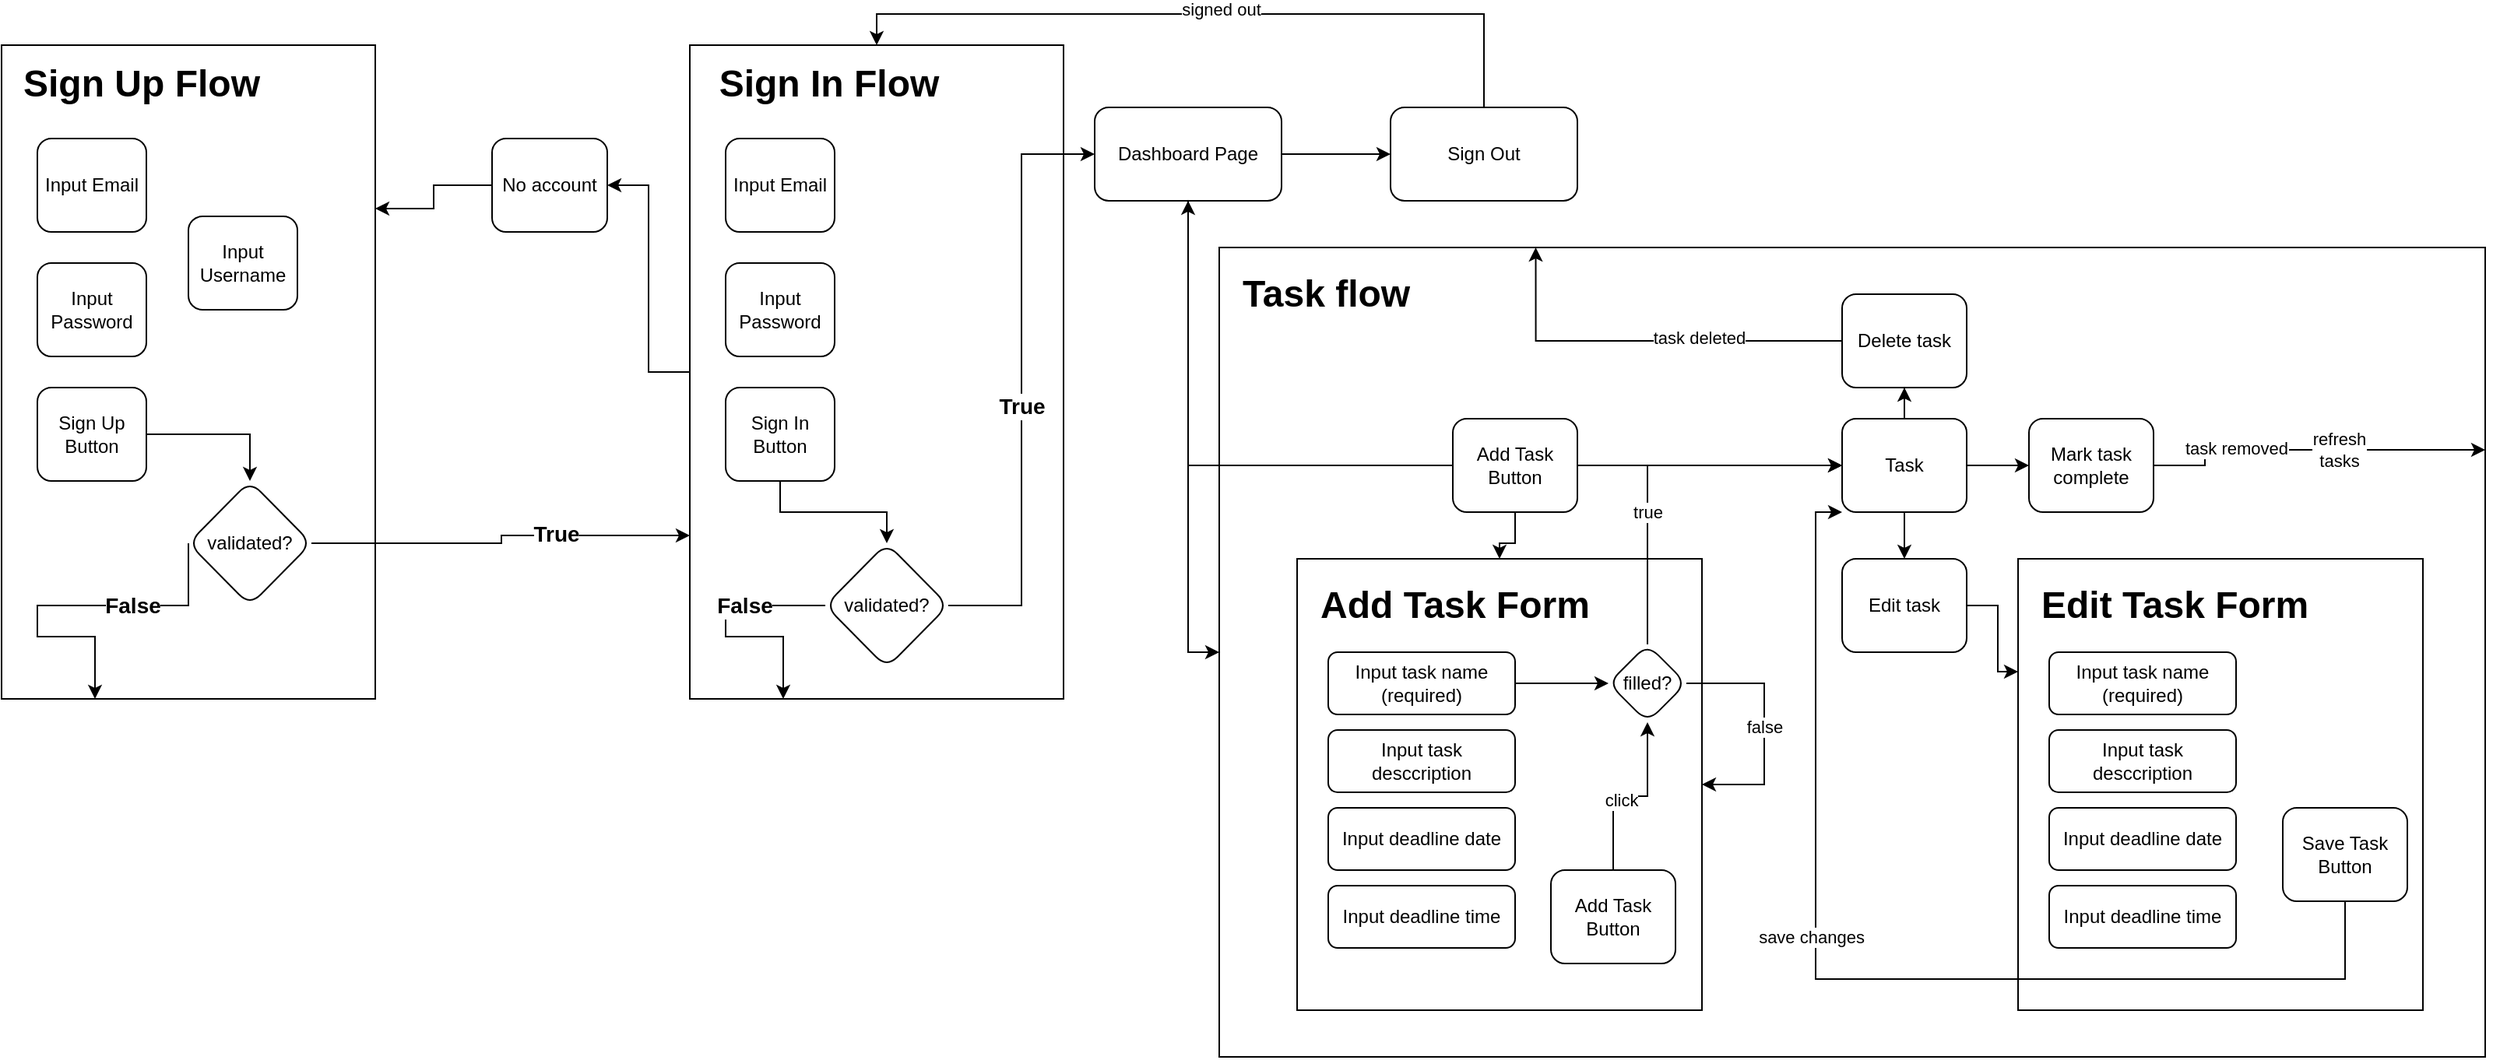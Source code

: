 <mxfile version="22.1.16" type="github">
  <diagram name="Page-1" id="e7e014a7-5840-1c2e-5031-d8a46d1fe8dd">
    <mxGraphModel dx="1050" dy="522" grid="1" gridSize="10" guides="1" tooltips="1" connect="1" arrows="1" fold="1" page="1" pageScale="1" pageWidth="1169" pageHeight="826" background="none" math="0" shadow="0">
      <root>
        <mxCell id="0" />
        <mxCell id="1" parent="0" />
        <mxCell id="DDBRn-jITelrEfrWwjiB-94" style="edgeStyle=orthogonalEdgeStyle;rounded=0;orthogonalLoop=1;jettySize=auto;html=1;entryX=1;entryY=0.5;entryDx=0;entryDy=0;" edge="1" parent="1" source="DDBRn-jITelrEfrWwjiB-89" target="DDBRn-jITelrEfrWwjiB-30">
          <mxGeometry relative="1" as="geometry" />
        </mxCell>
        <mxCell id="DDBRn-jITelrEfrWwjiB-89" value="" style="rounded=0;whiteSpace=wrap;html=1;" vertex="1" parent="1">
          <mxGeometry x="597" y="110" width="240" height="420" as="geometry" />
        </mxCell>
        <mxCell id="DDBRn-jITelrEfrWwjiB-53" value="" style="rounded=0;whiteSpace=wrap;html=1;" vertex="1" parent="1">
          <mxGeometry x="937" y="240" width="813" height="520" as="geometry" />
        </mxCell>
        <mxCell id="DDBRn-jITelrEfrWwjiB-2" value="Sign Up Page" style="rounded=1;whiteSpace=wrap;html=1;" vertex="1" parent="1">
          <mxGeometry x="235" y="150" width="120" height="60" as="geometry" />
        </mxCell>
        <mxCell id="DDBRn-jITelrEfrWwjiB-41" style="edgeStyle=orthogonalEdgeStyle;rounded=0;orthogonalLoop=1;jettySize=auto;html=1;" edge="1" parent="1" source="DDBRn-jITelrEfrWwjiB-3" target="DDBRn-jITelrEfrWwjiB-12">
          <mxGeometry relative="1" as="geometry" />
        </mxCell>
        <mxCell id="DDBRn-jITelrEfrWwjiB-56" style="edgeStyle=orthogonalEdgeStyle;rounded=0;orthogonalLoop=1;jettySize=auto;html=1;" edge="1" parent="1" source="DDBRn-jITelrEfrWwjiB-3" target="DDBRn-jITelrEfrWwjiB-6">
          <mxGeometry relative="1" as="geometry">
            <Array as="points">
              <mxPoint x="917" y="380" />
            </Array>
          </mxGeometry>
        </mxCell>
        <mxCell id="DDBRn-jITelrEfrWwjiB-59" style="edgeStyle=orthogonalEdgeStyle;rounded=0;orthogonalLoop=1;jettySize=auto;html=1;" edge="1" parent="1" source="DDBRn-jITelrEfrWwjiB-3" target="DDBRn-jITelrEfrWwjiB-58">
          <mxGeometry relative="1" as="geometry" />
        </mxCell>
        <mxCell id="DDBRn-jITelrEfrWwjiB-3" value="Add Task Button" style="rounded=1;whiteSpace=wrap;html=1;" vertex="1" parent="1">
          <mxGeometry x="1087" y="350" width="80" height="60" as="geometry" />
        </mxCell>
        <mxCell id="DDBRn-jITelrEfrWwjiB-9" style="edgeStyle=orthogonalEdgeStyle;rounded=0;orthogonalLoop=1;jettySize=auto;html=1;entryX=0;entryY=0.5;entryDx=0;entryDy=0;" edge="1" parent="1" source="DDBRn-jITelrEfrWwjiB-6" target="DDBRn-jITelrEfrWwjiB-8">
          <mxGeometry relative="1" as="geometry" />
        </mxCell>
        <mxCell id="DDBRn-jITelrEfrWwjiB-55" style="edgeStyle=orthogonalEdgeStyle;rounded=0;orthogonalLoop=1;jettySize=auto;html=1;entryX=0;entryY=0.5;entryDx=0;entryDy=0;" edge="1" parent="1" source="DDBRn-jITelrEfrWwjiB-6" target="DDBRn-jITelrEfrWwjiB-53">
          <mxGeometry relative="1" as="geometry" />
        </mxCell>
        <mxCell id="DDBRn-jITelrEfrWwjiB-6" value="Dashboard Page" style="rounded=1;whiteSpace=wrap;html=1;" vertex="1" parent="1">
          <mxGeometry x="857" y="150" width="120" height="60" as="geometry" />
        </mxCell>
        <mxCell id="DDBRn-jITelrEfrWwjiB-91" style="edgeStyle=orthogonalEdgeStyle;rounded=0;orthogonalLoop=1;jettySize=auto;html=1;entryX=0.5;entryY=0;entryDx=0;entryDy=0;" edge="1" parent="1" source="DDBRn-jITelrEfrWwjiB-8" target="DDBRn-jITelrEfrWwjiB-89">
          <mxGeometry relative="1" as="geometry">
            <Array as="points">
              <mxPoint x="1107" y="90" />
              <mxPoint x="717" y="90" />
            </Array>
          </mxGeometry>
        </mxCell>
        <mxCell id="DDBRn-jITelrEfrWwjiB-143" value="signed out" style="edgeLabel;html=1;align=center;verticalAlign=middle;resizable=0;points=[];" vertex="1" connectable="0" parent="DDBRn-jITelrEfrWwjiB-91">
          <mxGeometry x="-0.024" y="-3" relative="1" as="geometry">
            <mxPoint as="offset" />
          </mxGeometry>
        </mxCell>
        <mxCell id="DDBRn-jITelrEfrWwjiB-8" value="Sign Out" style="rounded=1;whiteSpace=wrap;html=1;" vertex="1" parent="1">
          <mxGeometry x="1047" y="150" width="120" height="60" as="geometry" />
        </mxCell>
        <mxCell id="DDBRn-jITelrEfrWwjiB-118" style="edgeStyle=orthogonalEdgeStyle;rounded=0;orthogonalLoop=1;jettySize=auto;html=1;entryX=0;entryY=0.25;entryDx=0;entryDy=0;" edge="1" parent="1" source="DDBRn-jITelrEfrWwjiB-11" target="DDBRn-jITelrEfrWwjiB-111">
          <mxGeometry relative="1" as="geometry" />
        </mxCell>
        <mxCell id="DDBRn-jITelrEfrWwjiB-11" value="Edit task" style="rounded=1;whiteSpace=wrap;html=1;" vertex="1" parent="1">
          <mxGeometry x="1337" y="440" width="80" height="60" as="geometry" />
        </mxCell>
        <mxCell id="DDBRn-jITelrEfrWwjiB-45" style="edgeStyle=orthogonalEdgeStyle;rounded=0;orthogonalLoop=1;jettySize=auto;html=1;" edge="1" parent="1" source="DDBRn-jITelrEfrWwjiB-12" target="DDBRn-jITelrEfrWwjiB-11">
          <mxGeometry relative="1" as="geometry" />
        </mxCell>
        <mxCell id="DDBRn-jITelrEfrWwjiB-48" style="edgeStyle=orthogonalEdgeStyle;rounded=0;orthogonalLoop=1;jettySize=auto;html=1;" edge="1" parent="1" source="DDBRn-jITelrEfrWwjiB-12" target="DDBRn-jITelrEfrWwjiB-46">
          <mxGeometry relative="1" as="geometry" />
        </mxCell>
        <mxCell id="DDBRn-jITelrEfrWwjiB-50" style="edgeStyle=orthogonalEdgeStyle;rounded=0;orthogonalLoop=1;jettySize=auto;html=1;" edge="1" parent="1" source="DDBRn-jITelrEfrWwjiB-12" target="DDBRn-jITelrEfrWwjiB-49">
          <mxGeometry relative="1" as="geometry" />
        </mxCell>
        <mxCell id="DDBRn-jITelrEfrWwjiB-12" value="Task" style="rounded=1;whiteSpace=wrap;html=1;" vertex="1" parent="1">
          <mxGeometry x="1337" y="350" width="80" height="60" as="geometry" />
        </mxCell>
        <mxCell id="DDBRn-jITelrEfrWwjiB-21" value="Input Email" style="rounded=1;whiteSpace=wrap;html=1;" vertex="1" parent="1">
          <mxGeometry x="620" y="170" width="70" height="60" as="geometry" />
        </mxCell>
        <mxCell id="DDBRn-jITelrEfrWwjiB-24" value="Input Password" style="rounded=1;whiteSpace=wrap;html=1;" vertex="1" parent="1">
          <mxGeometry x="620" y="250" width="70" height="60" as="geometry" />
        </mxCell>
        <mxCell id="DDBRn-jITelrEfrWwjiB-79" value="" style="edgeStyle=orthogonalEdgeStyle;rounded=0;orthogonalLoop=1;jettySize=auto;html=1;" edge="1" parent="1" source="DDBRn-jITelrEfrWwjiB-26" target="DDBRn-jITelrEfrWwjiB-78">
          <mxGeometry relative="1" as="geometry" />
        </mxCell>
        <mxCell id="DDBRn-jITelrEfrWwjiB-26" value="Sign In Button" style="rounded=1;whiteSpace=wrap;html=1;" vertex="1" parent="1">
          <mxGeometry x="620" y="330" width="70" height="60" as="geometry" />
        </mxCell>
        <mxCell id="DDBRn-jITelrEfrWwjiB-110" style="edgeStyle=orthogonalEdgeStyle;rounded=0;orthogonalLoop=1;jettySize=auto;html=1;entryX=1;entryY=0.25;entryDx=0;entryDy=0;" edge="1" parent="1" source="DDBRn-jITelrEfrWwjiB-30" target="DDBRn-jITelrEfrWwjiB-97">
          <mxGeometry relative="1" as="geometry" />
        </mxCell>
        <mxCell id="DDBRn-jITelrEfrWwjiB-30" value="No account" style="rounded=1;whiteSpace=wrap;html=1;" vertex="1" parent="1">
          <mxGeometry x="470" y="170" width="74" height="60" as="geometry" />
        </mxCell>
        <mxCell id="DDBRn-jITelrEfrWwjiB-139" style="edgeStyle=orthogonalEdgeStyle;rounded=0;orthogonalLoop=1;jettySize=auto;html=1;entryX=0.25;entryY=0;entryDx=0;entryDy=0;exitX=0;exitY=0.5;exitDx=0;exitDy=0;" edge="1" parent="1" source="DDBRn-jITelrEfrWwjiB-46" target="DDBRn-jITelrEfrWwjiB-53">
          <mxGeometry relative="1" as="geometry">
            <Array as="points">
              <mxPoint x="1140" y="300" />
            </Array>
          </mxGeometry>
        </mxCell>
        <mxCell id="DDBRn-jITelrEfrWwjiB-141" value="task deleted" style="edgeLabel;html=1;align=center;verticalAlign=middle;resizable=0;points=[];" vertex="1" connectable="0" parent="DDBRn-jITelrEfrWwjiB-139">
          <mxGeometry x="-0.283" y="-2" relative="1" as="geometry">
            <mxPoint as="offset" />
          </mxGeometry>
        </mxCell>
        <mxCell id="DDBRn-jITelrEfrWwjiB-46" value="Delete task" style="rounded=1;whiteSpace=wrap;html=1;" vertex="1" parent="1">
          <mxGeometry x="1337" y="270" width="80" height="60" as="geometry" />
        </mxCell>
        <mxCell id="DDBRn-jITelrEfrWwjiB-135" style="edgeStyle=orthogonalEdgeStyle;rounded=0;orthogonalLoop=1;jettySize=auto;html=1;entryX=1;entryY=0.25;entryDx=0;entryDy=0;exitX=1;exitY=0.5;exitDx=0;exitDy=0;" edge="1" parent="1" source="DDBRn-jITelrEfrWwjiB-49" target="DDBRn-jITelrEfrWwjiB-53">
          <mxGeometry relative="1" as="geometry">
            <Array as="points">
              <mxPoint x="1570" y="380" />
              <mxPoint x="1570" y="370" />
            </Array>
          </mxGeometry>
        </mxCell>
        <mxCell id="DDBRn-jITelrEfrWwjiB-136" value="refresh &lt;br&gt;tasks" style="edgeLabel;html=1;align=center;verticalAlign=middle;resizable=0;points=[];" vertex="1" connectable="0" parent="DDBRn-jITelrEfrWwjiB-135">
          <mxGeometry x="0.156" y="1" relative="1" as="geometry">
            <mxPoint y="1" as="offset" />
          </mxGeometry>
        </mxCell>
        <mxCell id="DDBRn-jITelrEfrWwjiB-142" value="task removed" style="edgeLabel;html=1;align=center;verticalAlign=middle;resizable=0;points=[];" vertex="1" connectable="0" parent="DDBRn-jITelrEfrWwjiB-135">
          <mxGeometry x="-0.435" y="1" relative="1" as="geometry">
            <mxPoint as="offset" />
          </mxGeometry>
        </mxCell>
        <mxCell id="DDBRn-jITelrEfrWwjiB-49" value="Mark task complete" style="rounded=1;whiteSpace=wrap;html=1;" vertex="1" parent="1">
          <mxGeometry x="1457" y="350" width="80" height="60" as="geometry" />
        </mxCell>
        <mxCell id="DDBRn-jITelrEfrWwjiB-54" value="&lt;h1&gt;Task flow&lt;/h1&gt;" style="text;html=1;strokeColor=none;fillColor=none;spacing=5;spacingTop=-20;whiteSpace=wrap;overflow=hidden;rounded=0;" vertex="1" parent="1">
          <mxGeometry x="947" y="250" width="120" height="40" as="geometry" />
        </mxCell>
        <mxCell id="DDBRn-jITelrEfrWwjiB-58" value="" style="rounded=0;whiteSpace=wrap;html=1;" vertex="1" parent="1">
          <mxGeometry x="987" y="440" width="260" height="290" as="geometry" />
        </mxCell>
        <mxCell id="DDBRn-jITelrEfrWwjiB-60" value="&lt;h1&gt;Add Task Form&lt;/h1&gt;" style="text;html=1;strokeColor=none;fillColor=none;spacing=5;spacingTop=-20;whiteSpace=wrap;overflow=hidden;rounded=0;" vertex="1" parent="1">
          <mxGeometry x="997" y="450" width="190" height="40" as="geometry" />
        </mxCell>
        <mxCell id="DDBRn-jITelrEfrWwjiB-70" value="" style="edgeStyle=orthogonalEdgeStyle;rounded=0;orthogonalLoop=1;jettySize=auto;html=1;" edge="1" parent="1" source="DDBRn-jITelrEfrWwjiB-61" target="DDBRn-jITelrEfrWwjiB-69">
          <mxGeometry relative="1" as="geometry" />
        </mxCell>
        <mxCell id="DDBRn-jITelrEfrWwjiB-61" value="Input task name (required)" style="rounded=1;whiteSpace=wrap;html=1;" vertex="1" parent="1">
          <mxGeometry x="1007" y="500" width="120" height="40" as="geometry" />
        </mxCell>
        <mxCell id="DDBRn-jITelrEfrWwjiB-62" value="Input task desccription" style="rounded=1;whiteSpace=wrap;html=1;" vertex="1" parent="1">
          <mxGeometry x="1007" y="550" width="120" height="40" as="geometry" />
        </mxCell>
        <mxCell id="DDBRn-jITelrEfrWwjiB-63" value="Input deadline date" style="rounded=1;whiteSpace=wrap;html=1;" vertex="1" parent="1">
          <mxGeometry x="1007" y="600" width="120" height="40" as="geometry" />
        </mxCell>
        <mxCell id="DDBRn-jITelrEfrWwjiB-64" value="Input deadline time" style="rounded=1;whiteSpace=wrap;html=1;" vertex="1" parent="1">
          <mxGeometry x="1007" y="650" width="120" height="40" as="geometry" />
        </mxCell>
        <mxCell id="DDBRn-jITelrEfrWwjiB-72" value="false" style="edgeStyle=orthogonalEdgeStyle;rounded=0;orthogonalLoop=1;jettySize=auto;html=1;entryX=1;entryY=0.5;entryDx=0;entryDy=0;" edge="1" parent="1" source="DDBRn-jITelrEfrWwjiB-69" target="DDBRn-jITelrEfrWwjiB-58">
          <mxGeometry relative="1" as="geometry">
            <Array as="points">
              <mxPoint x="1287" y="520" />
              <mxPoint x="1287" y="585" />
            </Array>
          </mxGeometry>
        </mxCell>
        <mxCell id="DDBRn-jITelrEfrWwjiB-73" value="" style="edgeStyle=orthogonalEdgeStyle;rounded=0;orthogonalLoop=1;jettySize=auto;html=1;" edge="1" parent="1" source="DDBRn-jITelrEfrWwjiB-69" target="DDBRn-jITelrEfrWwjiB-12">
          <mxGeometry relative="1" as="geometry">
            <Array as="points">
              <mxPoint x="1212" y="380" />
            </Array>
          </mxGeometry>
        </mxCell>
        <mxCell id="DDBRn-jITelrEfrWwjiB-74" value="true" style="edgeLabel;html=1;align=center;verticalAlign=middle;resizable=0;points=[];" vertex="1" connectable="0" parent="DDBRn-jITelrEfrWwjiB-73">
          <mxGeometry x="-0.408" relative="1" as="geometry">
            <mxPoint y="-14" as="offset" />
          </mxGeometry>
        </mxCell>
        <mxCell id="DDBRn-jITelrEfrWwjiB-69" value="filled?" style="rhombus;whiteSpace=wrap;html=1;rounded=1;" vertex="1" parent="1">
          <mxGeometry x="1187" y="495" width="50" height="50" as="geometry" />
        </mxCell>
        <mxCell id="DDBRn-jITelrEfrWwjiB-82" style="edgeStyle=orthogonalEdgeStyle;rounded=0;orthogonalLoop=1;jettySize=auto;html=1;entryX=0.25;entryY=1;entryDx=0;entryDy=0;exitX=0;exitY=0.5;exitDx=0;exitDy=0;" edge="1" parent="1" source="DDBRn-jITelrEfrWwjiB-78" target="DDBRn-jITelrEfrWwjiB-89">
          <mxGeometry relative="1" as="geometry">
            <mxPoint x="643" y="210" as="targetPoint" />
            <Array as="points">
              <mxPoint x="620" y="470" />
              <mxPoint x="620" y="490" />
              <mxPoint x="657" y="490" />
            </Array>
          </mxGeometry>
        </mxCell>
        <mxCell id="DDBRn-jITelrEfrWwjiB-83" value="&lt;font style=&quot;font-size: 14px;&quot;&gt;&lt;b style=&quot;&quot;&gt;False&lt;/b&gt;&lt;/font&gt;" style="edgeLabel;html=1;align=center;verticalAlign=middle;resizable=0;points=[];" vertex="1" connectable="0" parent="DDBRn-jITelrEfrWwjiB-82">
          <mxGeometry x="-0.352" y="-3" relative="1" as="geometry">
            <mxPoint y="3" as="offset" />
          </mxGeometry>
        </mxCell>
        <mxCell id="DDBRn-jITelrEfrWwjiB-85" style="edgeStyle=orthogonalEdgeStyle;rounded=0;orthogonalLoop=1;jettySize=auto;html=1;entryX=0;entryY=0.5;entryDx=0;entryDy=0;" edge="1" parent="1" source="DDBRn-jITelrEfrWwjiB-78" target="DDBRn-jITelrEfrWwjiB-6">
          <mxGeometry relative="1" as="geometry" />
        </mxCell>
        <mxCell id="DDBRn-jITelrEfrWwjiB-86" value="&lt;b&gt;&lt;font style=&quot;font-size: 14px;&quot;&gt;True&lt;/font&gt;&lt;/b&gt;" style="edgeLabel;html=1;align=center;verticalAlign=middle;resizable=0;points=[];" vertex="1" connectable="0" parent="DDBRn-jITelrEfrWwjiB-85">
          <mxGeometry x="-0.086" relative="1" as="geometry">
            <mxPoint as="offset" />
          </mxGeometry>
        </mxCell>
        <mxCell id="DDBRn-jITelrEfrWwjiB-78" value="validated?" style="rhombus;whiteSpace=wrap;html=1;rounded=1;" vertex="1" parent="1">
          <mxGeometry x="684" y="430" width="79" height="80" as="geometry" />
        </mxCell>
        <mxCell id="DDBRn-jITelrEfrWwjiB-90" value="&lt;b&gt;&lt;font style=&quot;font-size: 24px;&quot;&gt;Sign In Flow&lt;/font&gt;&lt;/b&gt;" style="text;html=1;strokeColor=none;fillColor=none;align=center;verticalAlign=middle;whiteSpace=wrap;rounded=0;" vertex="1" parent="1">
          <mxGeometry x="610" y="120" width="153" height="30" as="geometry" />
        </mxCell>
        <mxCell id="DDBRn-jITelrEfrWwjiB-97" value="" style="rounded=0;whiteSpace=wrap;html=1;" vertex="1" parent="1">
          <mxGeometry x="155" y="110" width="240" height="420" as="geometry" />
        </mxCell>
        <mxCell id="DDBRn-jITelrEfrWwjiB-98" value="Input Email" style="rounded=1;whiteSpace=wrap;html=1;" vertex="1" parent="1">
          <mxGeometry x="178" y="170" width="70" height="60" as="geometry" />
        </mxCell>
        <mxCell id="DDBRn-jITelrEfrWwjiB-99" value="Input Password" style="rounded=1;whiteSpace=wrap;html=1;" vertex="1" parent="1">
          <mxGeometry x="178" y="250" width="70" height="60" as="geometry" />
        </mxCell>
        <mxCell id="DDBRn-jITelrEfrWwjiB-100" value="" style="edgeStyle=orthogonalEdgeStyle;rounded=0;orthogonalLoop=1;jettySize=auto;html=1;entryX=0.5;entryY=0;entryDx=0;entryDy=0;" edge="1" parent="1" source="DDBRn-jITelrEfrWwjiB-101" target="DDBRn-jITelrEfrWwjiB-105">
          <mxGeometry relative="1" as="geometry" />
        </mxCell>
        <mxCell id="DDBRn-jITelrEfrWwjiB-101" value="Sign Up Button" style="rounded=1;whiteSpace=wrap;html=1;" vertex="1" parent="1">
          <mxGeometry x="178" y="330" width="70" height="60" as="geometry" />
        </mxCell>
        <mxCell id="DDBRn-jITelrEfrWwjiB-102" style="edgeStyle=orthogonalEdgeStyle;rounded=0;orthogonalLoop=1;jettySize=auto;html=1;entryX=0.25;entryY=1;entryDx=0;entryDy=0;exitX=0;exitY=0.5;exitDx=0;exitDy=0;" edge="1" parent="1" source="DDBRn-jITelrEfrWwjiB-105" target="DDBRn-jITelrEfrWwjiB-97">
          <mxGeometry relative="1" as="geometry">
            <mxPoint x="201" y="210" as="targetPoint" />
            <Array as="points">
              <mxPoint x="178" y="470" />
              <mxPoint x="178" y="490" />
              <mxPoint x="215" y="490" />
            </Array>
          </mxGeometry>
        </mxCell>
        <mxCell id="DDBRn-jITelrEfrWwjiB-103" value="&lt;font style=&quot;font-size: 14px;&quot;&gt;&lt;b style=&quot;&quot;&gt;False&lt;/b&gt;&lt;/font&gt;" style="edgeLabel;html=1;align=center;verticalAlign=middle;resizable=0;points=[];" vertex="1" connectable="0" parent="DDBRn-jITelrEfrWwjiB-102">
          <mxGeometry x="-0.352" y="-3" relative="1" as="geometry">
            <mxPoint y="3" as="offset" />
          </mxGeometry>
        </mxCell>
        <mxCell id="DDBRn-jITelrEfrWwjiB-108" style="edgeStyle=orthogonalEdgeStyle;rounded=0;orthogonalLoop=1;jettySize=auto;html=1;entryX=0;entryY=0.75;entryDx=0;entryDy=0;" edge="1" parent="1" source="DDBRn-jITelrEfrWwjiB-105" target="DDBRn-jITelrEfrWwjiB-89">
          <mxGeometry relative="1" as="geometry">
            <Array as="points">
              <mxPoint x="476" y="430" />
              <mxPoint x="476" y="425" />
            </Array>
          </mxGeometry>
        </mxCell>
        <mxCell id="DDBRn-jITelrEfrWwjiB-109" value="&lt;b&gt;&lt;font style=&quot;font-size: 14px;&quot;&gt;True&lt;/font&gt;&lt;/b&gt;" style="edgeLabel;html=1;align=center;verticalAlign=middle;resizable=0;points=[];" vertex="1" connectable="0" parent="DDBRn-jITelrEfrWwjiB-108">
          <mxGeometry x="0.301" y="1" relative="1" as="geometry">
            <mxPoint as="offset" />
          </mxGeometry>
        </mxCell>
        <mxCell id="DDBRn-jITelrEfrWwjiB-105" value="validated?" style="rhombus;whiteSpace=wrap;html=1;rounded=1;" vertex="1" parent="1">
          <mxGeometry x="275" y="390" width="79" height="80" as="geometry" />
        </mxCell>
        <mxCell id="DDBRn-jITelrEfrWwjiB-106" value="&lt;b&gt;&lt;font style=&quot;font-size: 24px;&quot;&gt;Sign Up Flow&lt;/font&gt;&lt;/b&gt;" style="text;html=1;strokeColor=none;fillColor=none;align=center;verticalAlign=middle;whiteSpace=wrap;rounded=0;" vertex="1" parent="1">
          <mxGeometry x="165" y="120" width="160" height="30" as="geometry" />
        </mxCell>
        <mxCell id="DDBRn-jITelrEfrWwjiB-107" value="Input Username" style="rounded=1;whiteSpace=wrap;html=1;" vertex="1" parent="1">
          <mxGeometry x="275" y="220" width="70" height="60" as="geometry" />
        </mxCell>
        <mxCell id="DDBRn-jITelrEfrWwjiB-111" value="" style="rounded=0;whiteSpace=wrap;html=1;" vertex="1" parent="1">
          <mxGeometry x="1450" y="440" width="260" height="290" as="geometry" />
        </mxCell>
        <mxCell id="DDBRn-jITelrEfrWwjiB-112" value="&lt;h1&gt;Edit Task Form&lt;/h1&gt;" style="text;html=1;strokeColor=none;fillColor=none;spacing=5;spacingTop=-20;whiteSpace=wrap;overflow=hidden;rounded=0;" vertex="1" parent="1">
          <mxGeometry x="1460" y="450" width="190" height="40" as="geometry" />
        </mxCell>
        <mxCell id="DDBRn-jITelrEfrWwjiB-113" value="Input task name (required)" style="rounded=1;whiteSpace=wrap;html=1;" vertex="1" parent="1">
          <mxGeometry x="1470" y="500" width="120" height="40" as="geometry" />
        </mxCell>
        <mxCell id="DDBRn-jITelrEfrWwjiB-114" value="Input task desccription" style="rounded=1;whiteSpace=wrap;html=1;" vertex="1" parent="1">
          <mxGeometry x="1470" y="550" width="120" height="40" as="geometry" />
        </mxCell>
        <mxCell id="DDBRn-jITelrEfrWwjiB-115" value="Input deadline date" style="rounded=1;whiteSpace=wrap;html=1;" vertex="1" parent="1">
          <mxGeometry x="1470" y="600" width="120" height="40" as="geometry" />
        </mxCell>
        <mxCell id="DDBRn-jITelrEfrWwjiB-116" value="Input deadline time" style="rounded=1;whiteSpace=wrap;html=1;" vertex="1" parent="1">
          <mxGeometry x="1470" y="650" width="120" height="40" as="geometry" />
        </mxCell>
        <mxCell id="DDBRn-jITelrEfrWwjiB-122" style="edgeStyle=orthogonalEdgeStyle;rounded=0;orthogonalLoop=1;jettySize=auto;html=1;entryX=0.5;entryY=1;entryDx=0;entryDy=0;" edge="1" parent="1" source="DDBRn-jITelrEfrWwjiB-121" target="DDBRn-jITelrEfrWwjiB-69">
          <mxGeometry relative="1" as="geometry" />
        </mxCell>
        <mxCell id="DDBRn-jITelrEfrWwjiB-123" value="click" style="edgeLabel;html=1;align=center;verticalAlign=middle;resizable=0;points=[];" vertex="1" connectable="0" parent="DDBRn-jITelrEfrWwjiB-122">
          <mxGeometry x="-0.113" y="-1" relative="1" as="geometry">
            <mxPoint y="1" as="offset" />
          </mxGeometry>
        </mxCell>
        <mxCell id="DDBRn-jITelrEfrWwjiB-121" value="Add Task Button" style="rounded=1;whiteSpace=wrap;html=1;" vertex="1" parent="1">
          <mxGeometry x="1150" y="640" width="80" height="60" as="geometry" />
        </mxCell>
        <mxCell id="DDBRn-jITelrEfrWwjiB-129" style="edgeStyle=orthogonalEdgeStyle;rounded=0;orthogonalLoop=1;jettySize=auto;html=1;entryX=0;entryY=1;entryDx=0;entryDy=0;exitX=0.5;exitY=1;exitDx=0;exitDy=0;" edge="1" parent="1" source="DDBRn-jITelrEfrWwjiB-124" target="DDBRn-jITelrEfrWwjiB-12">
          <mxGeometry relative="1" as="geometry">
            <Array as="points">
              <mxPoint x="1660" y="710" />
              <mxPoint x="1320" y="710" />
              <mxPoint x="1320" y="410" />
            </Array>
          </mxGeometry>
        </mxCell>
        <mxCell id="DDBRn-jITelrEfrWwjiB-130" value="save changes" style="edgeLabel;html=1;align=center;verticalAlign=middle;resizable=0;points=[];" vertex="1" connectable="0" parent="DDBRn-jITelrEfrWwjiB-129">
          <mxGeometry x="0.18" y="3" relative="1" as="geometry">
            <mxPoint as="offset" />
          </mxGeometry>
        </mxCell>
        <mxCell id="DDBRn-jITelrEfrWwjiB-124" value="Save Task Button" style="rounded=1;whiteSpace=wrap;html=1;" vertex="1" parent="1">
          <mxGeometry x="1620" y="600" width="80" height="60" as="geometry" />
        </mxCell>
      </root>
    </mxGraphModel>
  </diagram>
</mxfile>
